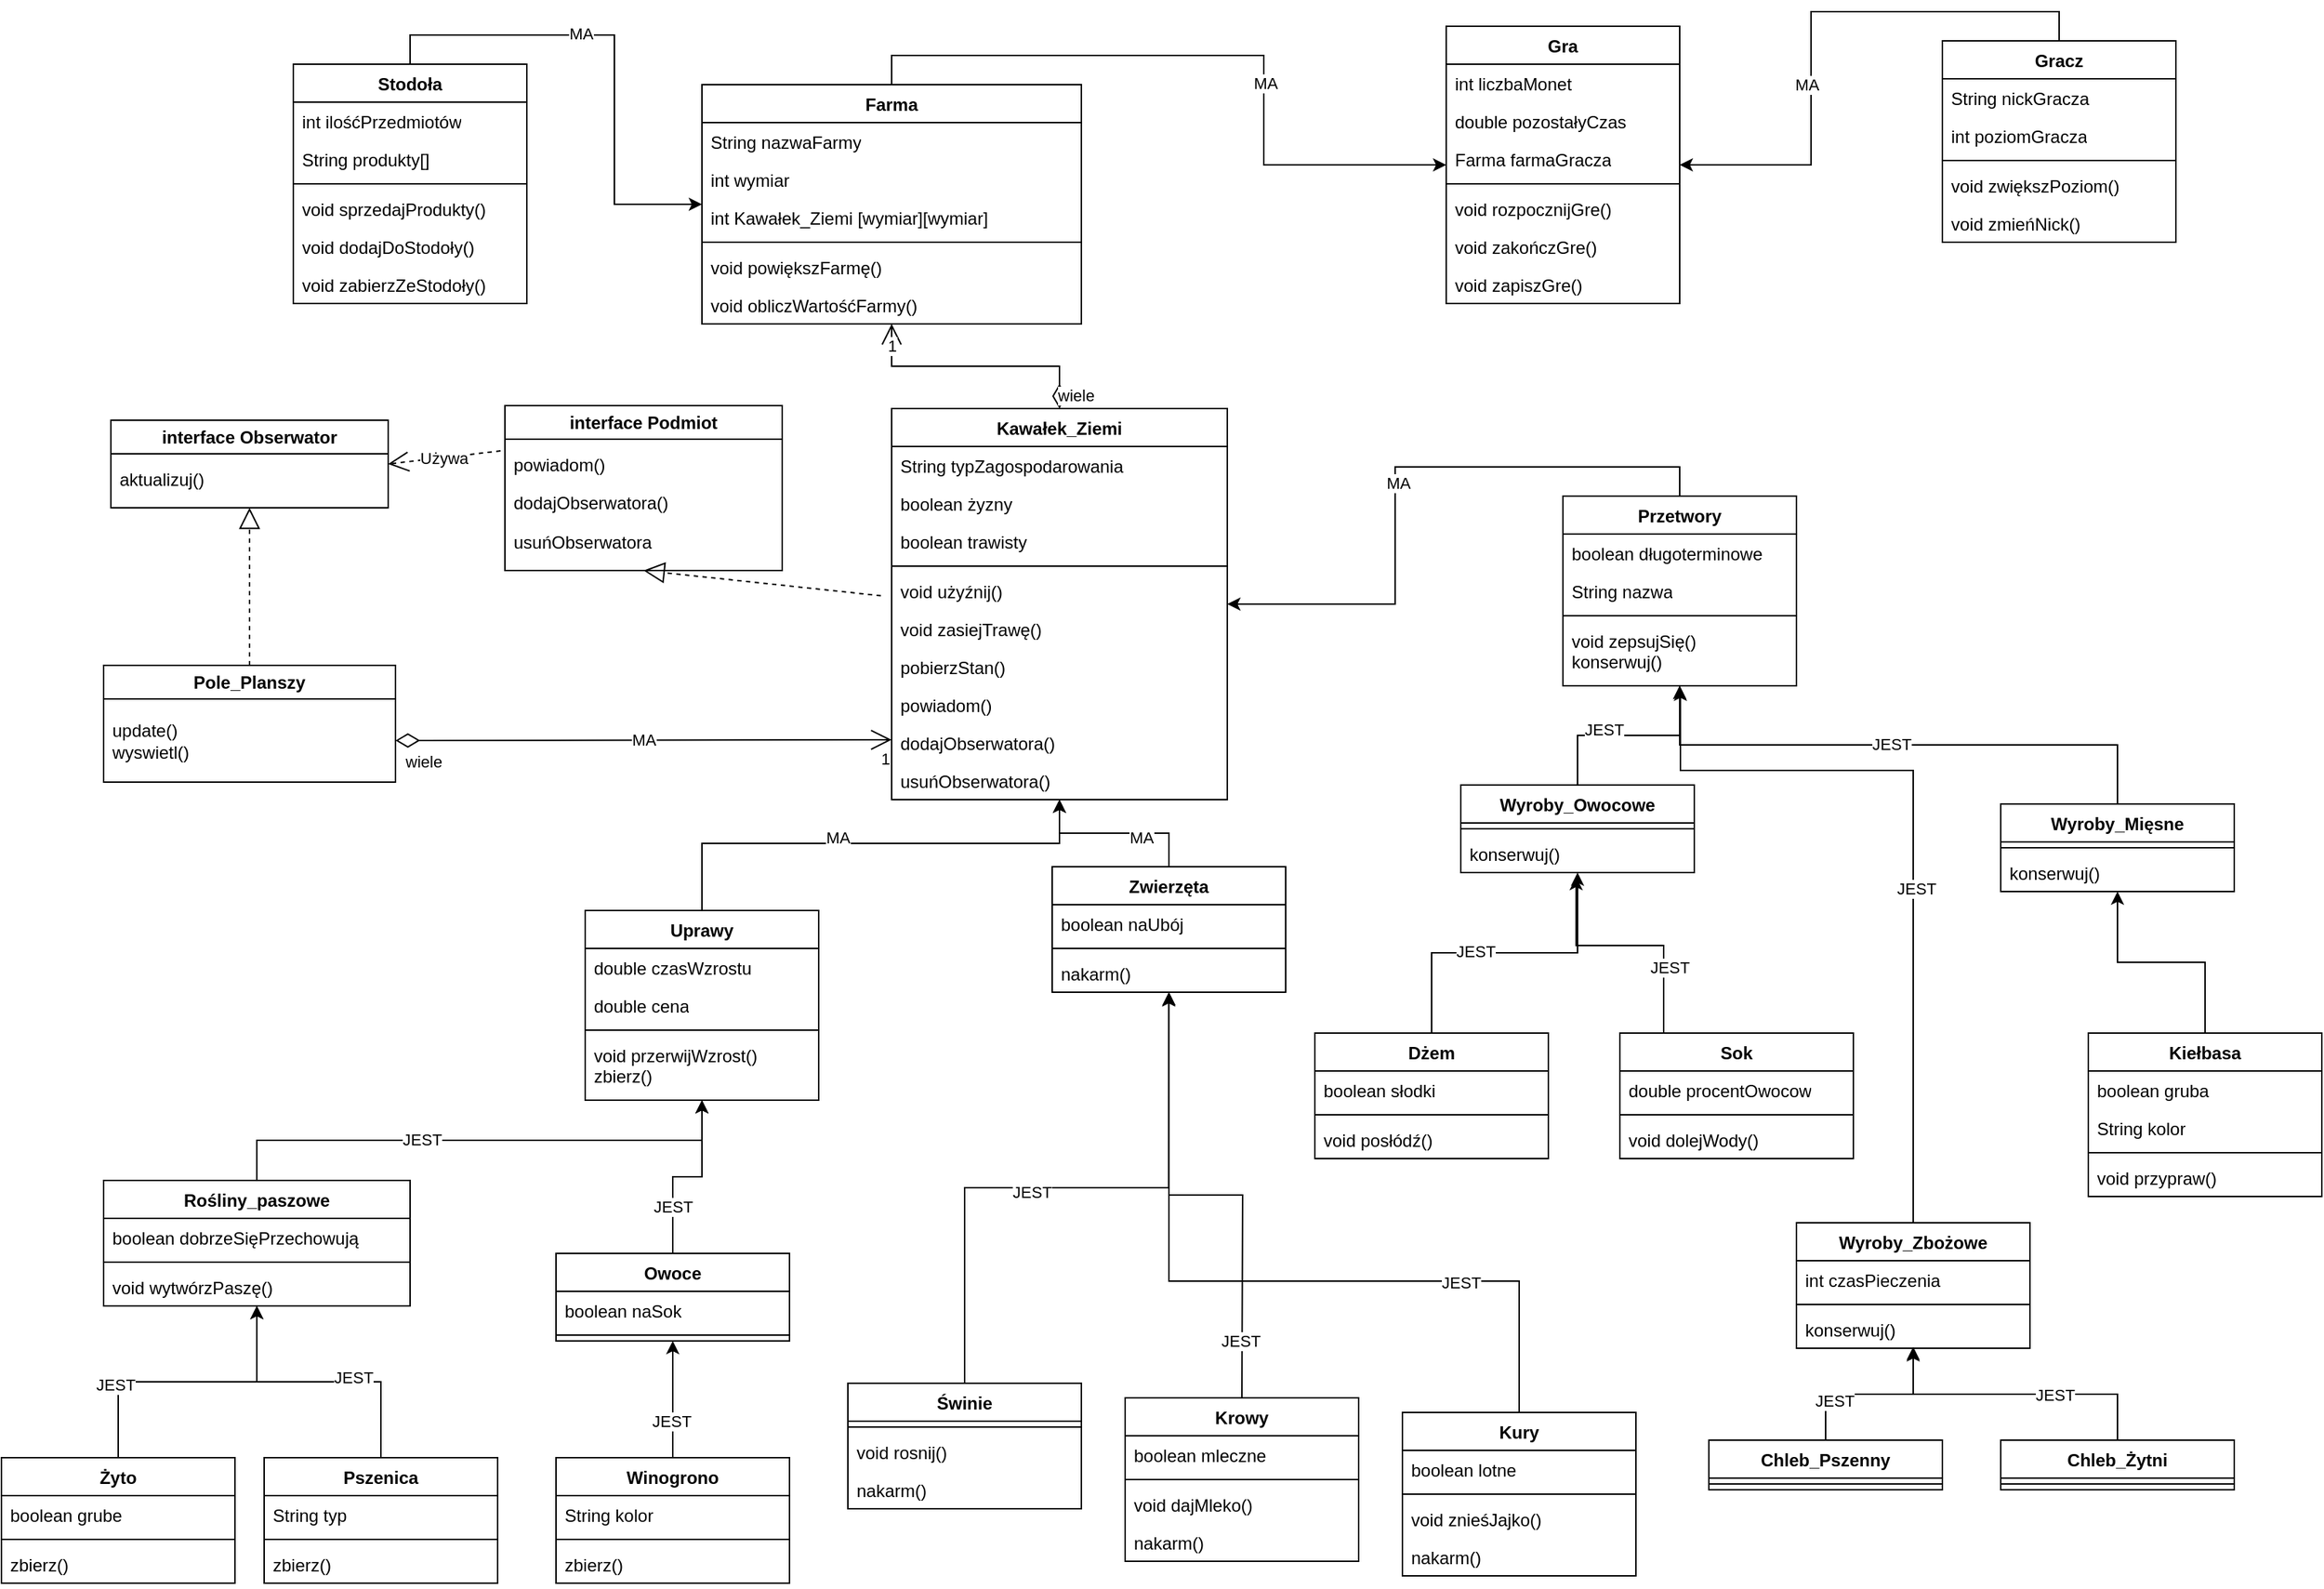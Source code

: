 <mxfile version="22.1.7" type="device">
  <diagram id="C5RBs43oDa-KdzZeNtuy" name="Page-1">
    <mxGraphModel dx="2911" dy="734" grid="1" gridSize="10" guides="1" tooltips="1" connect="1" arrows="1" fold="1" page="1" pageScale="1" pageWidth="827" pageHeight="1169" math="0" shadow="0">
      <root>
        <mxCell id="WIyWlLk6GJQsqaUBKTNV-0" />
        <mxCell id="WIyWlLk6GJQsqaUBKTNV-1" parent="WIyWlLk6GJQsqaUBKTNV-0" />
        <mxCell id="dOQW_SS5Ai5BMJESWrYq-0" value="Gra" style="swimlane;fontStyle=1;align=center;verticalAlign=top;childLayout=stackLayout;horizontal=1;startSize=26;horizontalStack=0;resizeParent=1;resizeParentMax=0;resizeLast=0;collapsible=1;marginBottom=0;whiteSpace=wrap;html=1;" parent="WIyWlLk6GJQsqaUBKTNV-1" vertex="1">
          <mxGeometry x="200" y="30" width="160" height="190" as="geometry" />
        </mxCell>
        <mxCell id="dOQW_SS5Ai5BMJESWrYq-1" value="int liczbaMonet&lt;br&gt;" style="text;strokeColor=none;fillColor=none;align=left;verticalAlign=top;spacingLeft=4;spacingRight=4;overflow=hidden;rotatable=0;points=[[0,0.5],[1,0.5]];portConstraint=eastwest;whiteSpace=wrap;html=1;" parent="dOQW_SS5Ai5BMJESWrYq-0" vertex="1">
          <mxGeometry y="26" width="160" height="26" as="geometry" />
        </mxCell>
        <mxCell id="dOQW_SS5Ai5BMJESWrYq-4" value="double pozostałyCzas" style="text;strokeColor=none;fillColor=none;align=left;verticalAlign=top;spacingLeft=4;spacingRight=4;overflow=hidden;rotatable=0;points=[[0,0.5],[1,0.5]];portConstraint=eastwest;whiteSpace=wrap;html=1;" parent="dOQW_SS5Ai5BMJESWrYq-0" vertex="1">
          <mxGeometry y="52" width="160" height="26" as="geometry" />
        </mxCell>
        <mxCell id="dOQW_SS5Ai5BMJESWrYq-5" value="Farma farmaGracza" style="text;strokeColor=none;fillColor=none;align=left;verticalAlign=top;spacingLeft=4;spacingRight=4;overflow=hidden;rotatable=0;points=[[0,0.5],[1,0.5]];portConstraint=eastwest;whiteSpace=wrap;html=1;" parent="dOQW_SS5Ai5BMJESWrYq-0" vertex="1">
          <mxGeometry y="78" width="160" height="26" as="geometry" />
        </mxCell>
        <mxCell id="dOQW_SS5Ai5BMJESWrYq-2" value="" style="line;strokeWidth=1;fillColor=none;align=left;verticalAlign=middle;spacingTop=-1;spacingLeft=3;spacingRight=3;rotatable=0;labelPosition=right;points=[];portConstraint=eastwest;strokeColor=inherit;" parent="dOQW_SS5Ai5BMJESWrYq-0" vertex="1">
          <mxGeometry y="104" width="160" height="8" as="geometry" />
        </mxCell>
        <mxCell id="dOQW_SS5Ai5BMJESWrYq-3" value="void rozpocznijGre()" style="text;strokeColor=none;fillColor=none;align=left;verticalAlign=top;spacingLeft=4;spacingRight=4;overflow=hidden;rotatable=0;points=[[0,0.5],[1,0.5]];portConstraint=eastwest;whiteSpace=wrap;html=1;" parent="dOQW_SS5Ai5BMJESWrYq-0" vertex="1">
          <mxGeometry y="112" width="160" height="26" as="geometry" />
        </mxCell>
        <mxCell id="dOQW_SS5Ai5BMJESWrYq-14" value="void zakończGre()" style="text;strokeColor=none;fillColor=none;align=left;verticalAlign=top;spacingLeft=4;spacingRight=4;overflow=hidden;rotatable=0;points=[[0,0.5],[1,0.5]];portConstraint=eastwest;whiteSpace=wrap;html=1;" parent="dOQW_SS5Ai5BMJESWrYq-0" vertex="1">
          <mxGeometry y="138" width="160" height="26" as="geometry" />
        </mxCell>
        <mxCell id="dOQW_SS5Ai5BMJESWrYq-15" value="void zapiszGre()" style="text;strokeColor=none;fillColor=none;align=left;verticalAlign=top;spacingLeft=4;spacingRight=4;overflow=hidden;rotatable=0;points=[[0,0.5],[1,0.5]];portConstraint=eastwest;whiteSpace=wrap;html=1;" parent="dOQW_SS5Ai5BMJESWrYq-0" vertex="1">
          <mxGeometry y="164" width="160" height="26" as="geometry" />
        </mxCell>
        <mxCell id="dOQW_SS5Ai5BMJESWrYq-10" style="edgeStyle=orthogonalEdgeStyle;rounded=0;orthogonalLoop=1;jettySize=auto;html=1;exitX=0.5;exitY=0;exitDx=0;exitDy=0;" parent="WIyWlLk6GJQsqaUBKTNV-1" source="dOQW_SS5Ai5BMJESWrYq-6" target="dOQW_SS5Ai5BMJESWrYq-0" edge="1">
          <mxGeometry relative="1" as="geometry" />
        </mxCell>
        <mxCell id="dOQW_SS5Ai5BMJESWrYq-61" value="MA" style="edgeLabel;html=1;align=center;verticalAlign=middle;resizable=0;points=[];" parent="dOQW_SS5Ai5BMJESWrYq-10" vertex="1" connectable="0">
          <mxGeometry x="0.243" y="-3" relative="1" as="geometry">
            <mxPoint as="offset" />
          </mxGeometry>
        </mxCell>
        <mxCell id="dOQW_SS5Ai5BMJESWrYq-6" value="Gracz" style="swimlane;fontStyle=1;align=center;verticalAlign=top;childLayout=stackLayout;horizontal=1;startSize=26;horizontalStack=0;resizeParent=1;resizeParentMax=0;resizeLast=0;collapsible=1;marginBottom=0;whiteSpace=wrap;html=1;" parent="WIyWlLk6GJQsqaUBKTNV-1" vertex="1">
          <mxGeometry x="540" y="40" width="160" height="138" as="geometry" />
        </mxCell>
        <mxCell id="dOQW_SS5Ai5BMJESWrYq-7" value="String nickGracza" style="text;strokeColor=none;fillColor=none;align=left;verticalAlign=top;spacingLeft=4;spacingRight=4;overflow=hidden;rotatable=0;points=[[0,0.5],[1,0.5]];portConstraint=eastwest;whiteSpace=wrap;html=1;" parent="dOQW_SS5Ai5BMJESWrYq-6" vertex="1">
          <mxGeometry y="26" width="160" height="26" as="geometry" />
        </mxCell>
        <mxCell id="dOQW_SS5Ai5BMJESWrYq-11" value="int poziomGracza" style="text;strokeColor=none;fillColor=none;align=left;verticalAlign=top;spacingLeft=4;spacingRight=4;overflow=hidden;rotatable=0;points=[[0,0.5],[1,0.5]];portConstraint=eastwest;whiteSpace=wrap;html=1;" parent="dOQW_SS5Ai5BMJESWrYq-6" vertex="1">
          <mxGeometry y="52" width="160" height="26" as="geometry" />
        </mxCell>
        <mxCell id="dOQW_SS5Ai5BMJESWrYq-8" value="" style="line;strokeWidth=1;fillColor=none;align=left;verticalAlign=middle;spacingTop=-1;spacingLeft=3;spacingRight=3;rotatable=0;labelPosition=right;points=[];portConstraint=eastwest;strokeColor=inherit;" parent="dOQW_SS5Ai5BMJESWrYq-6" vertex="1">
          <mxGeometry y="78" width="160" height="8" as="geometry" />
        </mxCell>
        <mxCell id="dOQW_SS5Ai5BMJESWrYq-9" value="void zwiększPoziom()" style="text;strokeColor=none;fillColor=none;align=left;verticalAlign=top;spacingLeft=4;spacingRight=4;overflow=hidden;rotatable=0;points=[[0,0.5],[1,0.5]];portConstraint=eastwest;whiteSpace=wrap;html=1;" parent="dOQW_SS5Ai5BMJESWrYq-6" vertex="1">
          <mxGeometry y="86" width="160" height="26" as="geometry" />
        </mxCell>
        <mxCell id="dOQW_SS5Ai5BMJESWrYq-29" value="void zmieńNick()" style="text;strokeColor=none;fillColor=none;align=left;verticalAlign=top;spacingLeft=4;spacingRight=4;overflow=hidden;rotatable=0;points=[[0,0.5],[1,0.5]];portConstraint=eastwest;whiteSpace=wrap;html=1;" parent="dOQW_SS5Ai5BMJESWrYq-6" vertex="1">
          <mxGeometry y="112" width="160" height="26" as="geometry" />
        </mxCell>
        <mxCell id="dOQW_SS5Ai5BMJESWrYq-20" style="edgeStyle=orthogonalEdgeStyle;rounded=0;orthogonalLoop=1;jettySize=auto;html=1;exitX=0.5;exitY=0;exitDx=0;exitDy=0;" parent="WIyWlLk6GJQsqaUBKTNV-1" source="dOQW_SS5Ai5BMJESWrYq-16" target="dOQW_SS5Ai5BMJESWrYq-0" edge="1">
          <mxGeometry relative="1" as="geometry" />
        </mxCell>
        <mxCell id="dOQW_SS5Ai5BMJESWrYq-60" value="MA" style="edgeLabel;html=1;align=center;verticalAlign=middle;resizable=0;points=[];" parent="dOQW_SS5Ai5BMJESWrYq-20" vertex="1" connectable="0">
          <mxGeometry x="0.238" y="1" relative="1" as="geometry">
            <mxPoint as="offset" />
          </mxGeometry>
        </mxCell>
        <mxCell id="dOQW_SS5Ai5BMJESWrYq-16" value="Farma" style="swimlane;fontStyle=1;align=center;verticalAlign=top;childLayout=stackLayout;horizontal=1;startSize=26;horizontalStack=0;resizeParent=1;resizeParentMax=0;resizeLast=0;collapsible=1;marginBottom=0;whiteSpace=wrap;html=1;" parent="WIyWlLk6GJQsqaUBKTNV-1" vertex="1">
          <mxGeometry x="-310" y="70" width="260" height="164" as="geometry" />
        </mxCell>
        <mxCell id="dOQW_SS5Ai5BMJESWrYq-17" value="String nazwaFarmy" style="text;strokeColor=none;fillColor=none;align=left;verticalAlign=top;spacingLeft=4;spacingRight=4;overflow=hidden;rotatable=0;points=[[0,0.5],[1,0.5]];portConstraint=eastwest;whiteSpace=wrap;html=1;" parent="dOQW_SS5Ai5BMJESWrYq-16" vertex="1">
          <mxGeometry y="26" width="260" height="26" as="geometry" />
        </mxCell>
        <mxCell id="dOQW_SS5Ai5BMJESWrYq-27" value="int wymiar" style="text;strokeColor=none;fillColor=none;align=left;verticalAlign=top;spacingLeft=4;spacingRight=4;overflow=hidden;rotatable=0;points=[[0,0.5],[1,0.5]];portConstraint=eastwest;whiteSpace=wrap;html=1;" parent="dOQW_SS5Ai5BMJESWrYq-16" vertex="1">
          <mxGeometry y="52" width="260" height="26" as="geometry" />
        </mxCell>
        <mxCell id="dOQW_SS5Ai5BMJESWrYq-28" value="int Kawałek_Ziemi [wymiar][wymiar]" style="text;strokeColor=none;fillColor=none;align=left;verticalAlign=top;spacingLeft=4;spacingRight=4;overflow=hidden;rotatable=0;points=[[0,0.5],[1,0.5]];portConstraint=eastwest;whiteSpace=wrap;html=1;" parent="dOQW_SS5Ai5BMJESWrYq-16" vertex="1">
          <mxGeometry y="78" width="260" height="26" as="geometry" />
        </mxCell>
        <mxCell id="dOQW_SS5Ai5BMJESWrYq-18" value="" style="line;strokeWidth=1;fillColor=none;align=left;verticalAlign=middle;spacingTop=-1;spacingLeft=3;spacingRight=3;rotatable=0;labelPosition=right;points=[];portConstraint=eastwest;strokeColor=inherit;" parent="dOQW_SS5Ai5BMJESWrYq-16" vertex="1">
          <mxGeometry y="104" width="260" height="8" as="geometry" />
        </mxCell>
        <mxCell id="dOQW_SS5Ai5BMJESWrYq-19" value="void powiększFarmę()" style="text;strokeColor=none;fillColor=none;align=left;verticalAlign=top;spacingLeft=4;spacingRight=4;overflow=hidden;rotatable=0;points=[[0,0.5],[1,0.5]];portConstraint=eastwest;whiteSpace=wrap;html=1;" parent="dOQW_SS5Ai5BMJESWrYq-16" vertex="1">
          <mxGeometry y="112" width="260" height="26" as="geometry" />
        </mxCell>
        <mxCell id="dOQW_SS5Ai5BMJESWrYq-43" value="void obliczWartośćFarmy()" style="text;strokeColor=none;fillColor=none;align=left;verticalAlign=top;spacingLeft=4;spacingRight=4;overflow=hidden;rotatable=0;points=[[0,0.5],[1,0.5]];portConstraint=eastwest;whiteSpace=wrap;html=1;" parent="dOQW_SS5Ai5BMJESWrYq-16" vertex="1">
          <mxGeometry y="138" width="260" height="26" as="geometry" />
        </mxCell>
        <mxCell id="dOQW_SS5Ai5BMJESWrYq-22" value="Kawałek_Ziemi" style="swimlane;fontStyle=1;align=center;verticalAlign=top;childLayout=stackLayout;horizontal=1;startSize=26;horizontalStack=0;resizeParent=1;resizeParentMax=0;resizeLast=0;collapsible=1;marginBottom=0;whiteSpace=wrap;html=1;" parent="WIyWlLk6GJQsqaUBKTNV-1" vertex="1">
          <mxGeometry x="-180" y="292" width="230" height="268" as="geometry" />
        </mxCell>
        <mxCell id="dOQW_SS5Ai5BMJESWrYq-23" value="String typZagospodarowania" style="text;strokeColor=none;fillColor=none;align=left;verticalAlign=top;spacingLeft=4;spacingRight=4;overflow=hidden;rotatable=0;points=[[0,0.5],[1,0.5]];portConstraint=eastwest;whiteSpace=wrap;html=1;" parent="dOQW_SS5Ai5BMJESWrYq-22" vertex="1">
          <mxGeometry y="26" width="230" height="26" as="geometry" />
        </mxCell>
        <mxCell id="dOQW_SS5Ai5BMJESWrYq-46" value="boolean żyzny" style="text;strokeColor=none;fillColor=none;align=left;verticalAlign=top;spacingLeft=4;spacingRight=4;overflow=hidden;rotatable=0;points=[[0,0.5],[1,0.5]];portConstraint=eastwest;whiteSpace=wrap;html=1;" parent="dOQW_SS5Ai5BMJESWrYq-22" vertex="1">
          <mxGeometry y="52" width="230" height="26" as="geometry" />
        </mxCell>
        <mxCell id="dOQW_SS5Ai5BMJESWrYq-47" value="boolean trawisty" style="text;strokeColor=none;fillColor=none;align=left;verticalAlign=top;spacingLeft=4;spacingRight=4;overflow=hidden;rotatable=0;points=[[0,0.5],[1,0.5]];portConstraint=eastwest;whiteSpace=wrap;html=1;" parent="dOQW_SS5Ai5BMJESWrYq-22" vertex="1">
          <mxGeometry y="78" width="230" height="26" as="geometry" />
        </mxCell>
        <mxCell id="dOQW_SS5Ai5BMJESWrYq-24" value="" style="line;strokeWidth=1;fillColor=none;align=left;verticalAlign=middle;spacingTop=-1;spacingLeft=3;spacingRight=3;rotatable=0;labelPosition=right;points=[];portConstraint=eastwest;strokeColor=inherit;" parent="dOQW_SS5Ai5BMJESWrYq-22" vertex="1">
          <mxGeometry y="104" width="230" height="8" as="geometry" />
        </mxCell>
        <mxCell id="dOQW_SS5Ai5BMJESWrYq-25" value="void użyźnij()" style="text;strokeColor=none;fillColor=none;align=left;verticalAlign=top;spacingLeft=4;spacingRight=4;overflow=hidden;rotatable=0;points=[[0,0.5],[1,0.5]];portConstraint=eastwest;whiteSpace=wrap;html=1;" parent="dOQW_SS5Ai5BMJESWrYq-22" vertex="1">
          <mxGeometry y="112" width="230" height="26" as="geometry" />
        </mxCell>
        <mxCell id="dOQW_SS5Ai5BMJESWrYq-48" value="void zasiejTrawę()" style="text;strokeColor=none;fillColor=none;align=left;verticalAlign=top;spacingLeft=4;spacingRight=4;overflow=hidden;rotatable=0;points=[[0,0.5],[1,0.5]];portConstraint=eastwest;whiteSpace=wrap;html=1;" parent="dOQW_SS5Ai5BMJESWrYq-22" vertex="1">
          <mxGeometry y="138" width="230" height="26" as="geometry" />
        </mxCell>
        <mxCell id="dkT1YYxv3PDVJMTVkHqG-64" value="pobierzStan()" style="text;strokeColor=none;fillColor=none;align=left;verticalAlign=top;spacingLeft=4;spacingRight=4;overflow=hidden;rotatable=0;points=[[0,0.5],[1,0.5]];portConstraint=eastwest;whiteSpace=wrap;html=1;" vertex="1" parent="dOQW_SS5Ai5BMJESWrYq-22">
          <mxGeometry y="164" width="230" height="26" as="geometry" />
        </mxCell>
        <mxCell id="dkT1YYxv3PDVJMTVkHqG-92" value="powiadom()" style="text;strokeColor=none;fillColor=none;align=left;verticalAlign=top;spacingLeft=4;spacingRight=4;overflow=hidden;rotatable=0;points=[[0,0.5],[1,0.5]];portConstraint=eastwest;whiteSpace=wrap;html=1;" vertex="1" parent="dOQW_SS5Ai5BMJESWrYq-22">
          <mxGeometry y="190" width="230" height="26" as="geometry" />
        </mxCell>
        <mxCell id="dkT1YYxv3PDVJMTVkHqG-93" value="dodajObserwatora()" style="text;strokeColor=none;fillColor=none;align=left;verticalAlign=top;spacingLeft=4;spacingRight=4;overflow=hidden;rotatable=0;points=[[0,0.5],[1,0.5]];portConstraint=eastwest;whiteSpace=wrap;html=1;" vertex="1" parent="dOQW_SS5Ai5BMJESWrYq-22">
          <mxGeometry y="216" width="230" height="26" as="geometry" />
        </mxCell>
        <mxCell id="dkT1YYxv3PDVJMTVkHqG-94" value="usuńObserwatora()" style="text;strokeColor=none;fillColor=none;align=left;verticalAlign=top;spacingLeft=4;spacingRight=4;overflow=hidden;rotatable=0;points=[[0,0.5],[1,0.5]];portConstraint=eastwest;whiteSpace=wrap;html=1;" vertex="1" parent="dOQW_SS5Ai5BMJESWrYq-22">
          <mxGeometry y="242" width="230" height="26" as="geometry" />
        </mxCell>
        <mxCell id="dOQW_SS5Ai5BMJESWrYq-49" style="edgeStyle=orthogonalEdgeStyle;rounded=0;orthogonalLoop=1;jettySize=auto;html=1;exitX=0.5;exitY=0;exitDx=0;exitDy=0;" parent="WIyWlLk6GJQsqaUBKTNV-1" source="dOQW_SS5Ai5BMJESWrYq-30" target="dOQW_SS5Ai5BMJESWrYq-22" edge="1">
          <mxGeometry relative="1" as="geometry">
            <Array as="points">
              <mxPoint x="-310" y="590" />
              <mxPoint x="-65" y="590" />
            </Array>
          </mxGeometry>
        </mxCell>
        <mxCell id="dOQW_SS5Ai5BMJESWrYq-62" value="MA" style="edgeLabel;html=1;align=center;verticalAlign=middle;resizable=0;points=[];" parent="dOQW_SS5Ai5BMJESWrYq-49" vertex="1" connectable="0">
          <mxGeometry x="-0.134" y="4" relative="1" as="geometry">
            <mxPoint as="offset" />
          </mxGeometry>
        </mxCell>
        <mxCell id="dOQW_SS5Ai5BMJESWrYq-30" value="Uprawy" style="swimlane;fontStyle=1;align=center;verticalAlign=top;childLayout=stackLayout;horizontal=1;startSize=26;horizontalStack=0;resizeParent=1;resizeParentMax=0;resizeLast=0;collapsible=1;marginBottom=0;whiteSpace=wrap;html=1;" parent="WIyWlLk6GJQsqaUBKTNV-1" vertex="1">
          <mxGeometry x="-390" y="636" width="160" height="130" as="geometry" />
        </mxCell>
        <mxCell id="dOQW_SS5Ai5BMJESWrYq-89" value="double czasWzrostu" style="text;strokeColor=none;fillColor=none;align=left;verticalAlign=top;spacingLeft=4;spacingRight=4;overflow=hidden;rotatable=0;points=[[0,0.5],[1,0.5]];portConstraint=eastwest;whiteSpace=wrap;html=1;" parent="dOQW_SS5Ai5BMJESWrYq-30" vertex="1">
          <mxGeometry y="26" width="160" height="26" as="geometry" />
        </mxCell>
        <mxCell id="dOQW_SS5Ai5BMJESWrYq-31" value="double cena" style="text;strokeColor=none;fillColor=none;align=left;verticalAlign=top;spacingLeft=4;spacingRight=4;overflow=hidden;rotatable=0;points=[[0,0.5],[1,0.5]];portConstraint=eastwest;whiteSpace=wrap;html=1;" parent="dOQW_SS5Ai5BMJESWrYq-30" vertex="1">
          <mxGeometry y="52" width="160" height="26" as="geometry" />
        </mxCell>
        <mxCell id="dOQW_SS5Ai5BMJESWrYq-32" value="" style="line;strokeWidth=1;fillColor=none;align=left;verticalAlign=middle;spacingTop=-1;spacingLeft=3;spacingRight=3;rotatable=0;labelPosition=right;points=[];portConstraint=eastwest;strokeColor=inherit;" parent="dOQW_SS5Ai5BMJESWrYq-30" vertex="1">
          <mxGeometry y="78" width="160" height="8" as="geometry" />
        </mxCell>
        <mxCell id="dOQW_SS5Ai5BMJESWrYq-33" value="&lt;div&gt;void przerwijWzrost()&lt;/div&gt;&lt;div&gt;zbierz()&lt;br&gt;&lt;/div&gt;" style="text;strokeColor=none;fillColor=none;align=left;verticalAlign=top;spacingLeft=4;spacingRight=4;overflow=hidden;rotatable=0;points=[[0,0.5],[1,0.5]];portConstraint=eastwest;whiteSpace=wrap;html=1;" parent="dOQW_SS5Ai5BMJESWrYq-30" vertex="1">
          <mxGeometry y="86" width="160" height="44" as="geometry" />
        </mxCell>
        <mxCell id="dOQW_SS5Ai5BMJESWrYq-50" style="edgeStyle=orthogonalEdgeStyle;rounded=0;orthogonalLoop=1;jettySize=auto;html=1;exitX=0.5;exitY=0;exitDx=0;exitDy=0;" parent="WIyWlLk6GJQsqaUBKTNV-1" source="dOQW_SS5Ai5BMJESWrYq-34" target="dOQW_SS5Ai5BMJESWrYq-22" edge="1">
          <mxGeometry relative="1" as="geometry" />
        </mxCell>
        <mxCell id="dOQW_SS5Ai5BMJESWrYq-64" value="MA" style="edgeLabel;html=1;align=center;verticalAlign=middle;resizable=0;points=[];" parent="dOQW_SS5Ai5BMJESWrYq-50" vertex="1" connectable="0">
          <mxGeometry x="-0.294" y="3" relative="1" as="geometry">
            <mxPoint as="offset" />
          </mxGeometry>
        </mxCell>
        <mxCell id="dOQW_SS5Ai5BMJESWrYq-34" value="Zwierzęta" style="swimlane;fontStyle=1;align=center;verticalAlign=top;childLayout=stackLayout;horizontal=1;startSize=26;horizontalStack=0;resizeParent=1;resizeParentMax=0;resizeLast=0;collapsible=1;marginBottom=0;whiteSpace=wrap;html=1;" parent="WIyWlLk6GJQsqaUBKTNV-1" vertex="1">
          <mxGeometry x="-70" y="606" width="160" height="86" as="geometry" />
        </mxCell>
        <mxCell id="dOQW_SS5Ai5BMJESWrYq-35" value="boolean naUbój" style="text;strokeColor=none;fillColor=none;align=left;verticalAlign=top;spacingLeft=4;spacingRight=4;overflow=hidden;rotatable=0;points=[[0,0.5],[1,0.5]];portConstraint=eastwest;whiteSpace=wrap;html=1;" parent="dOQW_SS5Ai5BMJESWrYq-34" vertex="1">
          <mxGeometry y="26" width="160" height="26" as="geometry" />
        </mxCell>
        <mxCell id="dOQW_SS5Ai5BMJESWrYq-36" value="" style="line;strokeWidth=1;fillColor=none;align=left;verticalAlign=middle;spacingTop=-1;spacingLeft=3;spacingRight=3;rotatable=0;labelPosition=right;points=[];portConstraint=eastwest;strokeColor=inherit;" parent="dOQW_SS5Ai5BMJESWrYq-34" vertex="1">
          <mxGeometry y="52" width="160" height="8" as="geometry" />
        </mxCell>
        <mxCell id="dOQW_SS5Ai5BMJESWrYq-37" value="nakarm()" style="text;strokeColor=none;fillColor=none;align=left;verticalAlign=top;spacingLeft=4;spacingRight=4;overflow=hidden;rotatable=0;points=[[0,0.5],[1,0.5]];portConstraint=eastwest;whiteSpace=wrap;html=1;" parent="dOQW_SS5Ai5BMJESWrYq-34" vertex="1">
          <mxGeometry y="60" width="160" height="26" as="geometry" />
        </mxCell>
        <mxCell id="dOQW_SS5Ai5BMJESWrYq-51" style="edgeStyle=orthogonalEdgeStyle;rounded=0;orthogonalLoop=1;jettySize=auto;html=1;exitX=0.5;exitY=0;exitDx=0;exitDy=0;" parent="WIyWlLk6GJQsqaUBKTNV-1" source="dOQW_SS5Ai5BMJESWrYq-38" target="dOQW_SS5Ai5BMJESWrYq-22" edge="1">
          <mxGeometry relative="1" as="geometry" />
        </mxCell>
        <mxCell id="dOQW_SS5Ai5BMJESWrYq-63" value="MA" style="edgeLabel;html=1;align=center;verticalAlign=middle;resizable=0;points=[];" parent="dOQW_SS5Ai5BMJESWrYq-51" vertex="1" connectable="0">
          <mxGeometry x="0.066" y="2" relative="1" as="geometry">
            <mxPoint as="offset" />
          </mxGeometry>
        </mxCell>
        <mxCell id="dOQW_SS5Ai5BMJESWrYq-38" value="Przetwory" style="swimlane;fontStyle=1;align=center;verticalAlign=top;childLayout=stackLayout;horizontal=1;startSize=26;horizontalStack=0;resizeParent=1;resizeParentMax=0;resizeLast=0;collapsible=1;marginBottom=0;whiteSpace=wrap;html=1;" parent="WIyWlLk6GJQsqaUBKTNV-1" vertex="1">
          <mxGeometry x="280" y="352" width="160" height="130" as="geometry" />
        </mxCell>
        <mxCell id="dOQW_SS5Ai5BMJESWrYq-39" value="boolean długoterminowe" style="text;strokeColor=none;fillColor=none;align=left;verticalAlign=top;spacingLeft=4;spacingRight=4;overflow=hidden;rotatable=0;points=[[0,0.5],[1,0.5]];portConstraint=eastwest;whiteSpace=wrap;html=1;" parent="dOQW_SS5Ai5BMJESWrYq-38" vertex="1">
          <mxGeometry y="26" width="160" height="26" as="geometry" />
        </mxCell>
        <mxCell id="dOQW_SS5Ai5BMJESWrYq-123" value="String nazwa" style="text;strokeColor=none;fillColor=none;align=left;verticalAlign=top;spacingLeft=4;spacingRight=4;overflow=hidden;rotatable=0;points=[[0,0.5],[1,0.5]];portConstraint=eastwest;whiteSpace=wrap;html=1;" parent="dOQW_SS5Ai5BMJESWrYq-38" vertex="1">
          <mxGeometry y="52" width="160" height="26" as="geometry" />
        </mxCell>
        <mxCell id="dOQW_SS5Ai5BMJESWrYq-40" value="" style="line;strokeWidth=1;fillColor=none;align=left;verticalAlign=middle;spacingTop=-1;spacingLeft=3;spacingRight=3;rotatable=0;labelPosition=right;points=[];portConstraint=eastwest;strokeColor=inherit;" parent="dOQW_SS5Ai5BMJESWrYq-38" vertex="1">
          <mxGeometry y="78" width="160" height="8" as="geometry" />
        </mxCell>
        <mxCell id="dOQW_SS5Ai5BMJESWrYq-41" value="&lt;div&gt;void zepsujSię()&lt;/div&gt;&lt;div&gt;konserwuj()&lt;br&gt;&lt;/div&gt;" style="text;strokeColor=none;fillColor=none;align=left;verticalAlign=top;spacingLeft=4;spacingRight=4;overflow=hidden;rotatable=0;points=[[0,0.5],[1,0.5]];portConstraint=eastwest;whiteSpace=wrap;html=1;" parent="dOQW_SS5Ai5BMJESWrYq-38" vertex="1">
          <mxGeometry y="86" width="160" height="44" as="geometry" />
        </mxCell>
        <mxCell id="dOQW_SS5Ai5BMJESWrYq-57" value="wiele" style="endArrow=open;html=1;endSize=12;startArrow=diamondThin;startSize=14;startFill=0;edgeStyle=orthogonalEdgeStyle;align=left;verticalAlign=bottom;rounded=0;" parent="WIyWlLk6GJQsqaUBKTNV-1" source="dOQW_SS5Ai5BMJESWrYq-22" target="dOQW_SS5Ai5BMJESWrYq-16" edge="1">
          <mxGeometry x="-1" y="3" relative="1" as="geometry">
            <mxPoint x="70" y="310" as="sourcePoint" />
            <mxPoint x="230" y="310" as="targetPoint" />
          </mxGeometry>
        </mxCell>
        <mxCell id="dOQW_SS5Ai5BMJESWrYq-59" value="1" style="edgeLabel;html=1;align=center;verticalAlign=middle;resizable=0;points=[];" parent="dOQW_SS5Ai5BMJESWrYq-57" vertex="1" connectable="0">
          <mxGeometry x="0.833" relative="1" as="geometry">
            <mxPoint as="offset" />
          </mxGeometry>
        </mxCell>
        <mxCell id="dOQW_SS5Ai5BMJESWrYq-71" style="edgeStyle=orthogonalEdgeStyle;rounded=0;orthogonalLoop=1;jettySize=auto;html=1;exitX=0.5;exitY=0;exitDx=0;exitDy=0;" parent="WIyWlLk6GJQsqaUBKTNV-1" source="dOQW_SS5Ai5BMJESWrYq-65" target="dOQW_SS5Ai5BMJESWrYq-16" edge="1">
          <mxGeometry relative="1" as="geometry" />
        </mxCell>
        <mxCell id="dOQW_SS5Ai5BMJESWrYq-72" value="MA" style="edgeLabel;html=1;align=center;verticalAlign=middle;resizable=0;points=[];" parent="dOQW_SS5Ai5BMJESWrYq-71" vertex="1" connectable="0">
          <mxGeometry x="-0.186" y="1" relative="1" as="geometry">
            <mxPoint as="offset" />
          </mxGeometry>
        </mxCell>
        <mxCell id="dOQW_SS5Ai5BMJESWrYq-65" value="Stodoła" style="swimlane;fontStyle=1;align=center;verticalAlign=top;childLayout=stackLayout;horizontal=1;startSize=26;horizontalStack=0;resizeParent=1;resizeParentMax=0;resizeLast=0;collapsible=1;marginBottom=0;whiteSpace=wrap;html=1;" parent="WIyWlLk6GJQsqaUBKTNV-1" vertex="1">
          <mxGeometry x="-590" y="56" width="160" height="164" as="geometry" />
        </mxCell>
        <mxCell id="dOQW_SS5Ai5BMJESWrYq-66" value="int ilośćPrzedmiotów&lt;br&gt;" style="text;strokeColor=none;fillColor=none;align=left;verticalAlign=top;spacingLeft=4;spacingRight=4;overflow=hidden;rotatable=0;points=[[0,0.5],[1,0.5]];portConstraint=eastwest;whiteSpace=wrap;html=1;" parent="dOQW_SS5Ai5BMJESWrYq-65" vertex="1">
          <mxGeometry y="26" width="160" height="26" as="geometry" />
        </mxCell>
        <mxCell id="dOQW_SS5Ai5BMJESWrYq-73" value="String produkty[]" style="text;strokeColor=none;fillColor=none;align=left;verticalAlign=top;spacingLeft=4;spacingRight=4;overflow=hidden;rotatable=0;points=[[0,0.5],[1,0.5]];portConstraint=eastwest;whiteSpace=wrap;html=1;" parent="dOQW_SS5Ai5BMJESWrYq-65" vertex="1">
          <mxGeometry y="52" width="160" height="26" as="geometry" />
        </mxCell>
        <mxCell id="dOQW_SS5Ai5BMJESWrYq-67" value="" style="line;strokeWidth=1;fillColor=none;align=left;verticalAlign=middle;spacingTop=-1;spacingLeft=3;spacingRight=3;rotatable=0;labelPosition=right;points=[];portConstraint=eastwest;strokeColor=inherit;" parent="dOQW_SS5Ai5BMJESWrYq-65" vertex="1">
          <mxGeometry y="78" width="160" height="8" as="geometry" />
        </mxCell>
        <mxCell id="dOQW_SS5Ai5BMJESWrYq-68" value="void sprzedajProdukty()" style="text;strokeColor=none;fillColor=none;align=left;verticalAlign=top;spacingLeft=4;spacingRight=4;overflow=hidden;rotatable=0;points=[[0,0.5],[1,0.5]];portConstraint=eastwest;whiteSpace=wrap;html=1;" parent="dOQW_SS5Ai5BMJESWrYq-65" vertex="1">
          <mxGeometry y="86" width="160" height="26" as="geometry" />
        </mxCell>
        <mxCell id="dOQW_SS5Ai5BMJESWrYq-69" value="void dodajDoStodoły()" style="text;strokeColor=none;fillColor=none;align=left;verticalAlign=top;spacingLeft=4;spacingRight=4;overflow=hidden;rotatable=0;points=[[0,0.5],[1,0.5]];portConstraint=eastwest;whiteSpace=wrap;html=1;" parent="dOQW_SS5Ai5BMJESWrYq-65" vertex="1">
          <mxGeometry y="112" width="160" height="26" as="geometry" />
        </mxCell>
        <mxCell id="dOQW_SS5Ai5BMJESWrYq-70" value="void zabierzZeStodoły()" style="text;strokeColor=none;fillColor=none;align=left;verticalAlign=top;spacingLeft=4;spacingRight=4;overflow=hidden;rotatable=0;points=[[0,0.5],[1,0.5]];portConstraint=eastwest;whiteSpace=wrap;html=1;" parent="dOQW_SS5Ai5BMJESWrYq-65" vertex="1">
          <mxGeometry y="138" width="160" height="26" as="geometry" />
        </mxCell>
        <mxCell id="dOQW_SS5Ai5BMJESWrYq-86" style="edgeStyle=orthogonalEdgeStyle;rounded=0;orthogonalLoop=1;jettySize=auto;html=1;exitX=0.5;exitY=0;exitDx=0;exitDy=0;" parent="WIyWlLk6GJQsqaUBKTNV-1" source="dOQW_SS5Ai5BMJESWrYq-74" target="dOQW_SS5Ai5BMJESWrYq-30" edge="1">
          <mxGeometry relative="1" as="geometry" />
        </mxCell>
        <mxCell id="dOQW_SS5Ai5BMJESWrYq-105" value="JEST" style="edgeLabel;html=1;align=center;verticalAlign=middle;resizable=0;points=[];" parent="dOQW_SS5Ai5BMJESWrYq-86" vertex="1" connectable="0">
          <mxGeometry x="-0.223" y="1" relative="1" as="geometry">
            <mxPoint as="offset" />
          </mxGeometry>
        </mxCell>
        <mxCell id="dOQW_SS5Ai5BMJESWrYq-74" value="Rośliny_paszowe" style="swimlane;fontStyle=1;align=center;verticalAlign=top;childLayout=stackLayout;horizontal=1;startSize=26;horizontalStack=0;resizeParent=1;resizeParentMax=0;resizeLast=0;collapsible=1;marginBottom=0;whiteSpace=wrap;html=1;" parent="WIyWlLk6GJQsqaUBKTNV-1" vertex="1">
          <mxGeometry x="-720" y="821" width="210" height="86" as="geometry" />
        </mxCell>
        <mxCell id="dOQW_SS5Ai5BMJESWrYq-75" value="boolean dobrzeSięPrzechowują" style="text;strokeColor=none;fillColor=none;align=left;verticalAlign=top;spacingLeft=4;spacingRight=4;overflow=hidden;rotatable=0;points=[[0,0.5],[1,0.5]];portConstraint=eastwest;whiteSpace=wrap;html=1;" parent="dOQW_SS5Ai5BMJESWrYq-74" vertex="1">
          <mxGeometry y="26" width="210" height="26" as="geometry" />
        </mxCell>
        <mxCell id="dOQW_SS5Ai5BMJESWrYq-76" value="" style="line;strokeWidth=1;fillColor=none;align=left;verticalAlign=middle;spacingTop=-1;spacingLeft=3;spacingRight=3;rotatable=0;labelPosition=right;points=[];portConstraint=eastwest;strokeColor=inherit;" parent="dOQW_SS5Ai5BMJESWrYq-74" vertex="1">
          <mxGeometry y="52" width="210" height="8" as="geometry" />
        </mxCell>
        <mxCell id="dOQW_SS5Ai5BMJESWrYq-143" value="void wytwórzPaszę()" style="text;strokeColor=none;fillColor=none;align=left;verticalAlign=top;spacingLeft=4;spacingRight=4;overflow=hidden;rotatable=0;points=[[0,0.5],[1,0.5]];portConstraint=eastwest;whiteSpace=wrap;html=1;" parent="dOQW_SS5Ai5BMJESWrYq-74" vertex="1">
          <mxGeometry y="60" width="210" height="26" as="geometry" />
        </mxCell>
        <mxCell id="dOQW_SS5Ai5BMJESWrYq-87" style="edgeStyle=orthogonalEdgeStyle;rounded=0;orthogonalLoop=1;jettySize=auto;html=1;exitX=0.5;exitY=0;exitDx=0;exitDy=0;" parent="WIyWlLk6GJQsqaUBKTNV-1" source="dOQW_SS5Ai5BMJESWrYq-82" target="dOQW_SS5Ai5BMJESWrYq-30" edge="1">
          <mxGeometry relative="1" as="geometry" />
        </mxCell>
        <mxCell id="dOQW_SS5Ai5BMJESWrYq-106" value="JEST" style="edgeLabel;html=1;align=center;verticalAlign=middle;resizable=0;points=[];" parent="dOQW_SS5Ai5BMJESWrYq-87" vertex="1" connectable="0">
          <mxGeometry x="-0.491" relative="1" as="geometry">
            <mxPoint as="offset" />
          </mxGeometry>
        </mxCell>
        <mxCell id="dOQW_SS5Ai5BMJESWrYq-82" value="Owoce" style="swimlane;fontStyle=1;align=center;verticalAlign=top;childLayout=stackLayout;horizontal=1;startSize=26;horizontalStack=0;resizeParent=1;resizeParentMax=0;resizeLast=0;collapsible=1;marginBottom=0;whiteSpace=wrap;html=1;" parent="WIyWlLk6GJQsqaUBKTNV-1" vertex="1">
          <mxGeometry x="-410" y="871" width="160" height="60" as="geometry" />
        </mxCell>
        <mxCell id="dOQW_SS5Ai5BMJESWrYq-83" value="boolean naSok" style="text;strokeColor=none;fillColor=none;align=left;verticalAlign=top;spacingLeft=4;spacingRight=4;overflow=hidden;rotatable=0;points=[[0,0.5],[1,0.5]];portConstraint=eastwest;whiteSpace=wrap;html=1;" parent="dOQW_SS5Ai5BMJESWrYq-82" vertex="1">
          <mxGeometry y="26" width="160" height="26" as="geometry" />
        </mxCell>
        <mxCell id="dOQW_SS5Ai5BMJESWrYq-84" value="" style="line;strokeWidth=1;fillColor=none;align=left;verticalAlign=middle;spacingTop=-1;spacingLeft=3;spacingRight=3;rotatable=0;labelPosition=right;points=[];portConstraint=eastwest;strokeColor=inherit;" parent="dOQW_SS5Ai5BMJESWrYq-82" vertex="1">
          <mxGeometry y="52" width="160" height="8" as="geometry" />
        </mxCell>
        <mxCell id="dOQW_SS5Ai5BMJESWrYq-103" style="edgeStyle=orthogonalEdgeStyle;rounded=0;orthogonalLoop=1;jettySize=auto;html=1;exitX=0.5;exitY=0;exitDx=0;exitDy=0;" parent="WIyWlLk6GJQsqaUBKTNV-1" target="dOQW_SS5Ai5BMJESWrYq-34" edge="1">
          <mxGeometry relative="1" as="geometry">
            <mxPoint x="60" y="970" as="sourcePoint" />
          </mxGeometry>
        </mxCell>
        <mxCell id="dOQW_SS5Ai5BMJESWrYq-108" value="JEST" style="edgeLabel;html=1;align=center;verticalAlign=middle;resizable=0;points=[];" parent="dOQW_SS5Ai5BMJESWrYq-103" vertex="1" connectable="0">
          <mxGeometry x="-0.763" y="1" relative="1" as="geometry">
            <mxPoint as="offset" />
          </mxGeometry>
        </mxCell>
        <mxCell id="dOQW_SS5Ai5BMJESWrYq-104" style="edgeStyle=orthogonalEdgeStyle;rounded=0;orthogonalLoop=1;jettySize=auto;html=1;exitX=0.5;exitY=0;exitDx=0;exitDy=0;" parent="WIyWlLk6GJQsqaUBKTNV-1" source="dOQW_SS5Ai5BMJESWrYq-98" target="dOQW_SS5Ai5BMJESWrYq-34" edge="1">
          <mxGeometry relative="1" as="geometry">
            <Array as="points">
              <mxPoint x="250" y="890" />
              <mxPoint x="10" y="890" />
            </Array>
          </mxGeometry>
        </mxCell>
        <mxCell id="dOQW_SS5Ai5BMJESWrYq-109" value="JEST" style="edgeLabel;html=1;align=center;verticalAlign=middle;resizable=0;points=[];" parent="dOQW_SS5Ai5BMJESWrYq-104" vertex="1" connectable="0">
          <mxGeometry x="-0.508" y="1" relative="1" as="geometry">
            <mxPoint as="offset" />
          </mxGeometry>
        </mxCell>
        <mxCell id="dOQW_SS5Ai5BMJESWrYq-98" value="Kury" style="swimlane;fontStyle=1;align=center;verticalAlign=top;childLayout=stackLayout;horizontal=1;startSize=26;horizontalStack=0;resizeParent=1;resizeParentMax=0;resizeLast=0;collapsible=1;marginBottom=0;whiteSpace=wrap;html=1;" parent="WIyWlLk6GJQsqaUBKTNV-1" vertex="1">
          <mxGeometry x="170" y="980" width="160" height="112" as="geometry" />
        </mxCell>
        <mxCell id="dOQW_SS5Ai5BMJESWrYq-99" value="boolean lotne" style="text;strokeColor=none;fillColor=none;align=left;verticalAlign=top;spacingLeft=4;spacingRight=4;overflow=hidden;rotatable=0;points=[[0,0.5],[1,0.5]];portConstraint=eastwest;whiteSpace=wrap;html=1;" parent="dOQW_SS5Ai5BMJESWrYq-98" vertex="1">
          <mxGeometry y="26" width="160" height="26" as="geometry" />
        </mxCell>
        <mxCell id="dOQW_SS5Ai5BMJESWrYq-100" value="" style="line;strokeWidth=1;fillColor=none;align=left;verticalAlign=middle;spacingTop=-1;spacingLeft=3;spacingRight=3;rotatable=0;labelPosition=right;points=[];portConstraint=eastwest;strokeColor=inherit;" parent="dOQW_SS5Ai5BMJESWrYq-98" vertex="1">
          <mxGeometry y="52" width="160" height="8" as="geometry" />
        </mxCell>
        <mxCell id="dOQW_SS5Ai5BMJESWrYq-101" value="void znieśJajko()" style="text;strokeColor=none;fillColor=none;align=left;verticalAlign=top;spacingLeft=4;spacingRight=4;overflow=hidden;rotatable=0;points=[[0,0.5],[1,0.5]];portConstraint=eastwest;whiteSpace=wrap;html=1;" parent="dOQW_SS5Ai5BMJESWrYq-98" vertex="1">
          <mxGeometry y="60" width="160" height="26" as="geometry" />
        </mxCell>
        <mxCell id="dOQW_SS5Ai5BMJESWrYq-134" value="nakarm()" style="text;strokeColor=none;fillColor=none;align=left;verticalAlign=top;spacingLeft=4;spacingRight=4;overflow=hidden;rotatable=0;points=[[0,0.5],[1,0.5]];portConstraint=eastwest;whiteSpace=wrap;html=1;" parent="dOQW_SS5Ai5BMJESWrYq-98" vertex="1">
          <mxGeometry y="86" width="160" height="26" as="geometry" />
        </mxCell>
        <mxCell id="dOQW_SS5Ai5BMJESWrYq-119" style="edgeStyle=orthogonalEdgeStyle;rounded=0;orthogonalLoop=1;jettySize=auto;html=1;exitX=0.5;exitY=0;exitDx=0;exitDy=0;" parent="WIyWlLk6GJQsqaUBKTNV-1" source="dOQW_SS5Ai5BMJESWrYq-111" target="dOQW_SS5Ai5BMJESWrYq-38" edge="1">
          <mxGeometry relative="1" as="geometry" />
        </mxCell>
        <mxCell id="dOQW_SS5Ai5BMJESWrYq-121" value="JEST" style="edgeLabel;html=1;align=center;verticalAlign=middle;resizable=0;points=[];" parent="dOQW_SS5Ai5BMJESWrYq-119" vertex="1" connectable="0">
          <mxGeometry x="-0.25" y="4" relative="1" as="geometry">
            <mxPoint as="offset" />
          </mxGeometry>
        </mxCell>
        <mxCell id="dOQW_SS5Ai5BMJESWrYq-111" value="Wyroby_Owocowe" style="swimlane;fontStyle=1;align=center;verticalAlign=top;childLayout=stackLayout;horizontal=1;startSize=26;horizontalStack=0;resizeParent=1;resizeParentMax=0;resizeLast=0;collapsible=1;marginBottom=0;whiteSpace=wrap;html=1;" parent="WIyWlLk6GJQsqaUBKTNV-1" vertex="1">
          <mxGeometry x="210" y="550" width="160" height="60" as="geometry" />
        </mxCell>
        <mxCell id="dOQW_SS5Ai5BMJESWrYq-113" value="" style="line;strokeWidth=1;fillColor=none;align=left;verticalAlign=middle;spacingTop=-1;spacingLeft=3;spacingRight=3;rotatable=0;labelPosition=right;points=[];portConstraint=eastwest;strokeColor=inherit;" parent="dOQW_SS5Ai5BMJESWrYq-111" vertex="1">
          <mxGeometry y="26" width="160" height="8" as="geometry" />
        </mxCell>
        <mxCell id="dOQW_SS5Ai5BMJESWrYq-114" value="konserwuj()" style="text;strokeColor=none;fillColor=none;align=left;verticalAlign=top;spacingLeft=4;spacingRight=4;overflow=hidden;rotatable=0;points=[[0,0.5],[1,0.5]];portConstraint=eastwest;whiteSpace=wrap;html=1;" parent="dOQW_SS5Ai5BMJESWrYq-111" vertex="1">
          <mxGeometry y="34" width="160" height="26" as="geometry" />
        </mxCell>
        <mxCell id="dOQW_SS5Ai5BMJESWrYq-120" style="edgeStyle=orthogonalEdgeStyle;rounded=0;orthogonalLoop=1;jettySize=auto;html=1;exitX=0.5;exitY=0;exitDx=0;exitDy=0;" parent="WIyWlLk6GJQsqaUBKTNV-1" source="dOQW_SS5Ai5BMJESWrYq-115" target="dOQW_SS5Ai5BMJESWrYq-38" edge="1">
          <mxGeometry relative="1" as="geometry" />
        </mxCell>
        <mxCell id="dOQW_SS5Ai5BMJESWrYq-122" value="JEST" style="edgeLabel;html=1;align=center;verticalAlign=middle;resizable=0;points=[];" parent="dOQW_SS5Ai5BMJESWrYq-120" vertex="1" connectable="0">
          <mxGeometry x="0.029" y="-1" relative="1" as="geometry">
            <mxPoint as="offset" />
          </mxGeometry>
        </mxCell>
        <mxCell id="dOQW_SS5Ai5BMJESWrYq-115" value="Wyroby_Mięsne" style="swimlane;fontStyle=1;align=center;verticalAlign=top;childLayout=stackLayout;horizontal=1;startSize=26;horizontalStack=0;resizeParent=1;resizeParentMax=0;resizeLast=0;collapsible=1;marginBottom=0;whiteSpace=wrap;html=1;" parent="WIyWlLk6GJQsqaUBKTNV-1" vertex="1">
          <mxGeometry x="580" y="563" width="160" height="60" as="geometry" />
        </mxCell>
        <mxCell id="dOQW_SS5Ai5BMJESWrYq-117" value="" style="line;strokeWidth=1;fillColor=none;align=left;verticalAlign=middle;spacingTop=-1;spacingLeft=3;spacingRight=3;rotatable=0;labelPosition=right;points=[];portConstraint=eastwest;strokeColor=inherit;" parent="dOQW_SS5Ai5BMJESWrYq-115" vertex="1">
          <mxGeometry y="26" width="160" height="8" as="geometry" />
        </mxCell>
        <mxCell id="dOQW_SS5Ai5BMJESWrYq-118" value="konserwuj()" style="text;strokeColor=none;fillColor=none;align=left;verticalAlign=top;spacingLeft=4;spacingRight=4;overflow=hidden;rotatable=0;points=[[0,0.5],[1,0.5]];portConstraint=eastwest;whiteSpace=wrap;html=1;" parent="dOQW_SS5Ai5BMJESWrYq-115" vertex="1">
          <mxGeometry y="34" width="160" height="26" as="geometry" />
        </mxCell>
        <mxCell id="dOQW_SS5Ai5BMJESWrYq-166" style="edgeStyle=orthogonalEdgeStyle;rounded=0;orthogonalLoop=1;jettySize=auto;html=1;exitX=0.5;exitY=0;exitDx=0;exitDy=0;" parent="WIyWlLk6GJQsqaUBKTNV-1" source="dOQW_SS5Ai5BMJESWrYq-146" target="dOQW_SS5Ai5BMJESWrYq-82" edge="1">
          <mxGeometry relative="1" as="geometry" />
        </mxCell>
        <mxCell id="dOQW_SS5Ai5BMJESWrYq-167" value="JEST" style="edgeLabel;html=1;align=center;verticalAlign=middle;resizable=0;points=[];" parent="dOQW_SS5Ai5BMJESWrYq-166" vertex="1" connectable="0">
          <mxGeometry x="-0.365" y="1" relative="1" as="geometry">
            <mxPoint as="offset" />
          </mxGeometry>
        </mxCell>
        <mxCell id="dOQW_SS5Ai5BMJESWrYq-146" value="Winogrono" style="swimlane;fontStyle=1;align=center;verticalAlign=top;childLayout=stackLayout;horizontal=1;startSize=26;horizontalStack=0;resizeParent=1;resizeParentMax=0;resizeLast=0;collapsible=1;marginBottom=0;whiteSpace=wrap;html=1;" parent="WIyWlLk6GJQsqaUBKTNV-1" vertex="1">
          <mxGeometry x="-410" y="1011" width="160" height="86" as="geometry" />
        </mxCell>
        <mxCell id="dOQW_SS5Ai5BMJESWrYq-147" value="String kolor" style="text;strokeColor=none;fillColor=none;align=left;verticalAlign=top;spacingLeft=4;spacingRight=4;overflow=hidden;rotatable=0;points=[[0,0.5],[1,0.5]];portConstraint=eastwest;whiteSpace=wrap;html=1;" parent="dOQW_SS5Ai5BMJESWrYq-146" vertex="1">
          <mxGeometry y="26" width="160" height="26" as="geometry" />
        </mxCell>
        <mxCell id="dOQW_SS5Ai5BMJESWrYq-148" value="" style="line;strokeWidth=1;fillColor=none;align=left;verticalAlign=middle;spacingTop=-1;spacingLeft=3;spacingRight=3;rotatable=0;labelPosition=right;points=[];portConstraint=eastwest;strokeColor=inherit;" parent="dOQW_SS5Ai5BMJESWrYq-146" vertex="1">
          <mxGeometry y="52" width="160" height="8" as="geometry" />
        </mxCell>
        <mxCell id="dOQW_SS5Ai5BMJESWrYq-149" value="zbierz()" style="text;strokeColor=none;fillColor=none;align=left;verticalAlign=top;spacingLeft=4;spacingRight=4;overflow=hidden;rotatable=0;points=[[0,0.5],[1,0.5]];portConstraint=eastwest;whiteSpace=wrap;html=1;" parent="dOQW_SS5Ai5BMJESWrYq-146" vertex="1">
          <mxGeometry y="60" width="160" height="26" as="geometry" />
        </mxCell>
        <mxCell id="dOQW_SS5Ai5BMJESWrYq-158" style="edgeStyle=orthogonalEdgeStyle;rounded=0;orthogonalLoop=1;jettySize=auto;html=1;exitX=0.5;exitY=0;exitDx=0;exitDy=0;" parent="WIyWlLk6GJQsqaUBKTNV-1" source="dOQW_SS5Ai5BMJESWrYq-154" target="dOQW_SS5Ai5BMJESWrYq-74" edge="1">
          <mxGeometry relative="1" as="geometry" />
        </mxCell>
        <mxCell id="dOQW_SS5Ai5BMJESWrYq-164" value="JEST" style="edgeLabel;html=1;align=center;verticalAlign=middle;resizable=0;points=[];" parent="dOQW_SS5Ai5BMJESWrYq-158" vertex="1" connectable="0">
          <mxGeometry x="-0.497" y="2" relative="1" as="geometry">
            <mxPoint as="offset" />
          </mxGeometry>
        </mxCell>
        <mxCell id="dOQW_SS5Ai5BMJESWrYq-154" value="Żyto" style="swimlane;fontStyle=1;align=center;verticalAlign=top;childLayout=stackLayout;horizontal=1;startSize=26;horizontalStack=0;resizeParent=1;resizeParentMax=0;resizeLast=0;collapsible=1;marginBottom=0;whiteSpace=wrap;html=1;" parent="WIyWlLk6GJQsqaUBKTNV-1" vertex="1">
          <mxGeometry x="-790" y="1011" width="160" height="86" as="geometry" />
        </mxCell>
        <mxCell id="dOQW_SS5Ai5BMJESWrYq-155" value="boolean grube" style="text;strokeColor=none;fillColor=none;align=left;verticalAlign=top;spacingLeft=4;spacingRight=4;overflow=hidden;rotatable=0;points=[[0,0.5],[1,0.5]];portConstraint=eastwest;whiteSpace=wrap;html=1;" parent="dOQW_SS5Ai5BMJESWrYq-154" vertex="1">
          <mxGeometry y="26" width="160" height="26" as="geometry" />
        </mxCell>
        <mxCell id="dOQW_SS5Ai5BMJESWrYq-156" value="" style="line;strokeWidth=1;fillColor=none;align=left;verticalAlign=middle;spacingTop=-1;spacingLeft=3;spacingRight=3;rotatable=0;labelPosition=right;points=[];portConstraint=eastwest;strokeColor=inherit;" parent="dOQW_SS5Ai5BMJESWrYq-154" vertex="1">
          <mxGeometry y="52" width="160" height="8" as="geometry" />
        </mxCell>
        <mxCell id="dOQW_SS5Ai5BMJESWrYq-157" value="zbierz()" style="text;strokeColor=none;fillColor=none;align=left;verticalAlign=top;spacingLeft=4;spacingRight=4;overflow=hidden;rotatable=0;points=[[0,0.5],[1,0.5]];portConstraint=eastwest;whiteSpace=wrap;html=1;" parent="dOQW_SS5Ai5BMJESWrYq-154" vertex="1">
          <mxGeometry y="60" width="160" height="26" as="geometry" />
        </mxCell>
        <mxCell id="dOQW_SS5Ai5BMJESWrYq-163" style="edgeStyle=orthogonalEdgeStyle;rounded=0;orthogonalLoop=1;jettySize=auto;html=1;exitX=0.5;exitY=0;exitDx=0;exitDy=0;" parent="WIyWlLk6GJQsqaUBKTNV-1" source="dOQW_SS5Ai5BMJESWrYq-159" target="dOQW_SS5Ai5BMJESWrYq-74" edge="1">
          <mxGeometry relative="1" as="geometry" />
        </mxCell>
        <mxCell id="dOQW_SS5Ai5BMJESWrYq-165" value="JEST" style="edgeLabel;html=1;align=center;verticalAlign=middle;resizable=0;points=[];" parent="dOQW_SS5Ai5BMJESWrYq-163" vertex="1" connectable="0">
          <mxGeometry x="-0.242" y="-3" relative="1" as="geometry">
            <mxPoint as="offset" />
          </mxGeometry>
        </mxCell>
        <mxCell id="dOQW_SS5Ai5BMJESWrYq-159" value="Pszenica" style="swimlane;fontStyle=1;align=center;verticalAlign=top;childLayout=stackLayout;horizontal=1;startSize=26;horizontalStack=0;resizeParent=1;resizeParentMax=0;resizeLast=0;collapsible=1;marginBottom=0;whiteSpace=wrap;html=1;" parent="WIyWlLk6GJQsqaUBKTNV-1" vertex="1">
          <mxGeometry x="-610" y="1011" width="160" height="86" as="geometry" />
        </mxCell>
        <mxCell id="dOQW_SS5Ai5BMJESWrYq-160" value="String typ" style="text;strokeColor=none;fillColor=none;align=left;verticalAlign=top;spacingLeft=4;spacingRight=4;overflow=hidden;rotatable=0;points=[[0,0.5],[1,0.5]];portConstraint=eastwest;whiteSpace=wrap;html=1;" parent="dOQW_SS5Ai5BMJESWrYq-159" vertex="1">
          <mxGeometry y="26" width="160" height="26" as="geometry" />
        </mxCell>
        <mxCell id="dOQW_SS5Ai5BMJESWrYq-161" value="" style="line;strokeWidth=1;fillColor=none;align=left;verticalAlign=middle;spacingTop=-1;spacingLeft=3;spacingRight=3;rotatable=0;labelPosition=right;points=[];portConstraint=eastwest;strokeColor=inherit;" parent="dOQW_SS5Ai5BMJESWrYq-159" vertex="1">
          <mxGeometry y="52" width="160" height="8" as="geometry" />
        </mxCell>
        <mxCell id="dOQW_SS5Ai5BMJESWrYq-162" value="zbierz()" style="text;strokeColor=none;fillColor=none;align=left;verticalAlign=top;spacingLeft=4;spacingRight=4;overflow=hidden;rotatable=0;points=[[0,0.5],[1,0.5]];portConstraint=eastwest;whiteSpace=wrap;html=1;" parent="dOQW_SS5Ai5BMJESWrYq-159" vertex="1">
          <mxGeometry y="60" width="160" height="26" as="geometry" />
        </mxCell>
        <mxCell id="dOQW_SS5Ai5BMJESWrYq-178" style="edgeStyle=orthogonalEdgeStyle;rounded=0;orthogonalLoop=1;jettySize=auto;html=1;exitX=0.5;exitY=0;exitDx=0;exitDy=0;" parent="WIyWlLk6GJQsqaUBKTNV-1" source="dOQW_SS5Ai5BMJESWrYq-168" target="dOQW_SS5Ai5BMJESWrYq-115" edge="1">
          <mxGeometry relative="1" as="geometry" />
        </mxCell>
        <mxCell id="dOQW_SS5Ai5BMJESWrYq-168" value="Kiełbasa" style="swimlane;fontStyle=1;align=center;verticalAlign=top;childLayout=stackLayout;horizontal=1;startSize=26;horizontalStack=0;resizeParent=1;resizeParentMax=0;resizeLast=0;collapsible=1;marginBottom=0;whiteSpace=wrap;html=1;" parent="WIyWlLk6GJQsqaUBKTNV-1" vertex="1">
          <mxGeometry x="640" y="720" width="160" height="112" as="geometry" />
        </mxCell>
        <mxCell id="dOQW_SS5Ai5BMJESWrYq-177" value="boolean gruba" style="text;strokeColor=none;fillColor=none;align=left;verticalAlign=top;spacingLeft=4;spacingRight=4;overflow=hidden;rotatable=0;points=[[0,0.5],[1,0.5]];portConstraint=eastwest;whiteSpace=wrap;html=1;" parent="dOQW_SS5Ai5BMJESWrYq-168" vertex="1">
          <mxGeometry y="26" width="160" height="26" as="geometry" />
        </mxCell>
        <mxCell id="dOQW_SS5Ai5BMJESWrYq-169" value="String kolor" style="text;strokeColor=none;fillColor=none;align=left;verticalAlign=top;spacingLeft=4;spacingRight=4;overflow=hidden;rotatable=0;points=[[0,0.5],[1,0.5]];portConstraint=eastwest;whiteSpace=wrap;html=1;" parent="dOQW_SS5Ai5BMJESWrYq-168" vertex="1">
          <mxGeometry y="52" width="160" height="26" as="geometry" />
        </mxCell>
        <mxCell id="dOQW_SS5Ai5BMJESWrYq-170" value="" style="line;strokeWidth=1;fillColor=none;align=left;verticalAlign=middle;spacingTop=-1;spacingLeft=3;spacingRight=3;rotatable=0;labelPosition=right;points=[];portConstraint=eastwest;strokeColor=inherit;" parent="dOQW_SS5Ai5BMJESWrYq-168" vertex="1">
          <mxGeometry y="78" width="160" height="8" as="geometry" />
        </mxCell>
        <mxCell id="dOQW_SS5Ai5BMJESWrYq-171" value="void przypraw()" style="text;strokeColor=none;fillColor=none;align=left;verticalAlign=top;spacingLeft=4;spacingRight=4;overflow=hidden;rotatable=0;points=[[0,0.5],[1,0.5]];portConstraint=eastwest;whiteSpace=wrap;html=1;" parent="dOQW_SS5Ai5BMJESWrYq-168" vertex="1">
          <mxGeometry y="86" width="160" height="26" as="geometry" />
        </mxCell>
        <mxCell id="dOQW_SS5Ai5BMJESWrYq-184" style="edgeStyle=orthogonalEdgeStyle;rounded=0;orthogonalLoop=1;jettySize=auto;html=1;exitX=0.5;exitY=0;exitDx=0;exitDy=0;" parent="WIyWlLk6GJQsqaUBKTNV-1" source="dOQW_SS5Ai5BMJESWrYq-180" target="dOQW_SS5Ai5BMJESWrYq-111" edge="1">
          <mxGeometry relative="1" as="geometry" />
        </mxCell>
        <mxCell id="dOQW_SS5Ai5BMJESWrYq-185" value="JEST" style="edgeLabel;html=1;align=center;verticalAlign=middle;resizable=0;points=[];" parent="dOQW_SS5Ai5BMJESWrYq-184" vertex="1" connectable="0">
          <mxGeometry x="-0.189" y="1" relative="1" as="geometry">
            <mxPoint as="offset" />
          </mxGeometry>
        </mxCell>
        <mxCell id="dOQW_SS5Ai5BMJESWrYq-180" value="Dżem" style="swimlane;fontStyle=1;align=center;verticalAlign=top;childLayout=stackLayout;horizontal=1;startSize=26;horizontalStack=0;resizeParent=1;resizeParentMax=0;resizeLast=0;collapsible=1;marginBottom=0;whiteSpace=wrap;html=1;" parent="WIyWlLk6GJQsqaUBKTNV-1" vertex="1">
          <mxGeometry x="110" y="720" width="160" height="86" as="geometry" />
        </mxCell>
        <mxCell id="dOQW_SS5Ai5BMJESWrYq-181" value="boolean słodki" style="text;strokeColor=none;fillColor=none;align=left;verticalAlign=top;spacingLeft=4;spacingRight=4;overflow=hidden;rotatable=0;points=[[0,0.5],[1,0.5]];portConstraint=eastwest;whiteSpace=wrap;html=1;" parent="dOQW_SS5Ai5BMJESWrYq-180" vertex="1">
          <mxGeometry y="26" width="160" height="26" as="geometry" />
        </mxCell>
        <mxCell id="dOQW_SS5Ai5BMJESWrYq-182" value="" style="line;strokeWidth=1;fillColor=none;align=left;verticalAlign=middle;spacingTop=-1;spacingLeft=3;spacingRight=3;rotatable=0;labelPosition=right;points=[];portConstraint=eastwest;strokeColor=inherit;" parent="dOQW_SS5Ai5BMJESWrYq-180" vertex="1">
          <mxGeometry y="52" width="160" height="8" as="geometry" />
        </mxCell>
        <mxCell id="dOQW_SS5Ai5BMJESWrYq-183" value="void posłódź()" style="text;strokeColor=none;fillColor=none;align=left;verticalAlign=top;spacingLeft=4;spacingRight=4;overflow=hidden;rotatable=0;points=[[0,0.5],[1,0.5]];portConstraint=eastwest;whiteSpace=wrap;html=1;" parent="dOQW_SS5Ai5BMJESWrYq-180" vertex="1">
          <mxGeometry y="60" width="160" height="26" as="geometry" />
        </mxCell>
        <mxCell id="dkT1YYxv3PDVJMTVkHqG-1" value="Sok" style="swimlane;fontStyle=1;align=center;verticalAlign=top;childLayout=stackLayout;horizontal=1;startSize=26;horizontalStack=0;resizeParent=1;resizeParentMax=0;resizeLast=0;collapsible=1;marginBottom=0;whiteSpace=wrap;html=1;" vertex="1" parent="WIyWlLk6GJQsqaUBKTNV-1">
          <mxGeometry x="319" y="720" width="160" height="86" as="geometry" />
        </mxCell>
        <mxCell id="dkT1YYxv3PDVJMTVkHqG-2" value="double procentOwocow" style="text;strokeColor=none;fillColor=none;align=left;verticalAlign=top;spacingLeft=4;spacingRight=4;overflow=hidden;rotatable=0;points=[[0,0.5],[1,0.5]];portConstraint=eastwest;whiteSpace=wrap;html=1;" vertex="1" parent="dkT1YYxv3PDVJMTVkHqG-1">
          <mxGeometry y="26" width="160" height="26" as="geometry" />
        </mxCell>
        <mxCell id="dkT1YYxv3PDVJMTVkHqG-3" value="" style="line;strokeWidth=1;fillColor=none;align=left;verticalAlign=middle;spacingTop=-1;spacingLeft=3;spacingRight=3;rotatable=0;labelPosition=right;points=[];portConstraint=eastwest;strokeColor=inherit;" vertex="1" parent="dkT1YYxv3PDVJMTVkHqG-1">
          <mxGeometry y="52" width="160" height="8" as="geometry" />
        </mxCell>
        <mxCell id="dkT1YYxv3PDVJMTVkHqG-4" value="void dolejWody()" style="text;strokeColor=none;fillColor=none;align=left;verticalAlign=top;spacingLeft=4;spacingRight=4;overflow=hidden;rotatable=0;points=[[0,0.5],[1,0.5]];portConstraint=eastwest;whiteSpace=wrap;html=1;" vertex="1" parent="dkT1YYxv3PDVJMTVkHqG-1">
          <mxGeometry y="60" width="160" height="26" as="geometry" />
        </mxCell>
        <mxCell id="dkT1YYxv3PDVJMTVkHqG-12" style="edgeStyle=orthogonalEdgeStyle;rounded=0;orthogonalLoop=1;jettySize=auto;html=1;exitX=0.5;exitY=0;exitDx=0;exitDy=0;entryX=0.494;entryY=1.115;entryDx=0;entryDy=0;entryPerimeter=0;" edge="1" parent="WIyWlLk6GJQsqaUBKTNV-1" source="dkT1YYxv3PDVJMTVkHqG-1" target="dOQW_SS5Ai5BMJESWrYq-114">
          <mxGeometry relative="1" as="geometry">
            <Array as="points">
              <mxPoint x="349" y="660" />
              <mxPoint x="289" y="660" />
            </Array>
          </mxGeometry>
        </mxCell>
        <mxCell id="dkT1YYxv3PDVJMTVkHqG-14" value="JEST" style="edgeLabel;html=1;align=center;verticalAlign=middle;resizable=0;points=[];" vertex="1" connectable="0" parent="dkT1YYxv3PDVJMTVkHqG-12">
          <mxGeometry x="-0.125" y="-4" relative="1" as="geometry">
            <mxPoint as="offset" />
          </mxGeometry>
        </mxCell>
        <mxCell id="dkT1YYxv3PDVJMTVkHqG-19" value="Chleb_Pszenny" style="swimlane;fontStyle=1;align=center;verticalAlign=top;childLayout=stackLayout;horizontal=1;startSize=26;horizontalStack=0;resizeParent=1;resizeParentMax=0;resizeLast=0;collapsible=1;marginBottom=0;whiteSpace=wrap;html=1;" vertex="1" parent="WIyWlLk6GJQsqaUBKTNV-1">
          <mxGeometry x="380" y="999" width="160" height="34" as="geometry" />
        </mxCell>
        <mxCell id="dkT1YYxv3PDVJMTVkHqG-21" value="" style="line;strokeWidth=1;fillColor=none;align=left;verticalAlign=middle;spacingTop=-1;spacingLeft=3;spacingRight=3;rotatable=0;labelPosition=right;points=[];portConstraint=eastwest;strokeColor=inherit;" vertex="1" parent="dkT1YYxv3PDVJMTVkHqG-19">
          <mxGeometry y="26" width="160" height="8" as="geometry" />
        </mxCell>
        <mxCell id="dkT1YYxv3PDVJMTVkHqG-24" value="Chleb_Żytni" style="swimlane;fontStyle=1;align=center;verticalAlign=top;childLayout=stackLayout;horizontal=1;startSize=26;horizontalStack=0;resizeParent=1;resizeParentMax=0;resizeLast=0;collapsible=1;marginBottom=0;whiteSpace=wrap;html=1;" vertex="1" parent="WIyWlLk6GJQsqaUBKTNV-1">
          <mxGeometry x="580" y="999" width="160" height="34" as="geometry" />
        </mxCell>
        <mxCell id="dkT1YYxv3PDVJMTVkHqG-26" value="" style="line;strokeWidth=1;fillColor=none;align=left;verticalAlign=middle;spacingTop=-1;spacingLeft=3;spacingRight=3;rotatable=0;labelPosition=right;points=[];portConstraint=eastwest;strokeColor=inherit;" vertex="1" parent="dkT1YYxv3PDVJMTVkHqG-24">
          <mxGeometry y="26" width="160" height="8" as="geometry" />
        </mxCell>
        <mxCell id="dkT1YYxv3PDVJMTVkHqG-31" value="Wyroby_Zbożowe" style="swimlane;fontStyle=1;align=center;verticalAlign=top;childLayout=stackLayout;horizontal=1;startSize=26;horizontalStack=0;resizeParent=1;resizeParentMax=0;resizeLast=0;collapsible=1;marginBottom=0;whiteSpace=wrap;html=1;" vertex="1" parent="WIyWlLk6GJQsqaUBKTNV-1">
          <mxGeometry x="440" y="850" width="160" height="86" as="geometry" />
        </mxCell>
        <mxCell id="dkT1YYxv3PDVJMTVkHqG-32" value="int czasPieczenia" style="text;strokeColor=none;fillColor=none;align=left;verticalAlign=top;spacingLeft=4;spacingRight=4;overflow=hidden;rotatable=0;points=[[0,0.5],[1,0.5]];portConstraint=eastwest;whiteSpace=wrap;html=1;" vertex="1" parent="dkT1YYxv3PDVJMTVkHqG-31">
          <mxGeometry y="26" width="160" height="26" as="geometry" />
        </mxCell>
        <mxCell id="dkT1YYxv3PDVJMTVkHqG-33" value="" style="line;strokeWidth=1;fillColor=none;align=left;verticalAlign=middle;spacingTop=-1;spacingLeft=3;spacingRight=3;rotatable=0;labelPosition=right;points=[];portConstraint=eastwest;strokeColor=inherit;" vertex="1" parent="dkT1YYxv3PDVJMTVkHqG-31">
          <mxGeometry y="52" width="160" height="8" as="geometry" />
        </mxCell>
        <mxCell id="dkT1YYxv3PDVJMTVkHqG-34" value="konserwuj()" style="text;strokeColor=none;fillColor=none;align=left;verticalAlign=top;spacingLeft=4;spacingRight=4;overflow=hidden;rotatable=0;points=[[0,0.5],[1,0.5]];portConstraint=eastwest;whiteSpace=wrap;html=1;" vertex="1" parent="dkT1YYxv3PDVJMTVkHqG-31">
          <mxGeometry y="60" width="160" height="26" as="geometry" />
        </mxCell>
        <mxCell id="dkT1YYxv3PDVJMTVkHqG-35" style="edgeStyle=orthogonalEdgeStyle;rounded=0;orthogonalLoop=1;jettySize=auto;html=1;exitX=0.5;exitY=0;exitDx=0;exitDy=0;entryX=0.5;entryY=0.962;entryDx=0;entryDy=0;entryPerimeter=0;" edge="1" parent="WIyWlLk6GJQsqaUBKTNV-1" source="dkT1YYxv3PDVJMTVkHqG-19" target="dkT1YYxv3PDVJMTVkHqG-34">
          <mxGeometry relative="1" as="geometry" />
        </mxCell>
        <mxCell id="dkT1YYxv3PDVJMTVkHqG-38" value="JEST" style="edgeLabel;html=1;align=center;verticalAlign=middle;resizable=0;points=[];" vertex="1" connectable="0" parent="dkT1YYxv3PDVJMTVkHqG-35">
          <mxGeometry x="-0.403" y="-4" relative="1" as="geometry">
            <mxPoint as="offset" />
          </mxGeometry>
        </mxCell>
        <mxCell id="dkT1YYxv3PDVJMTVkHqG-37" style="edgeStyle=orthogonalEdgeStyle;rounded=0;orthogonalLoop=1;jettySize=auto;html=1;exitX=0.5;exitY=0;exitDx=0;exitDy=0;entryX=0.5;entryY=1;entryDx=0;entryDy=0;entryPerimeter=0;" edge="1" parent="WIyWlLk6GJQsqaUBKTNV-1" source="dkT1YYxv3PDVJMTVkHqG-24" target="dkT1YYxv3PDVJMTVkHqG-34">
          <mxGeometry relative="1" as="geometry" />
        </mxCell>
        <mxCell id="dkT1YYxv3PDVJMTVkHqG-39" value="JEST" style="edgeLabel;html=1;align=center;verticalAlign=middle;resizable=0;points=[];" vertex="1" connectable="0" parent="dkT1YYxv3PDVJMTVkHqG-37">
          <mxGeometry x="-0.268" relative="1" as="geometry">
            <mxPoint as="offset" />
          </mxGeometry>
        </mxCell>
        <mxCell id="dkT1YYxv3PDVJMTVkHqG-40" style="edgeStyle=orthogonalEdgeStyle;rounded=0;orthogonalLoop=1;jettySize=auto;html=1;exitX=0.5;exitY=0;exitDx=0;exitDy=0;entryX=0.503;entryY=1.029;entryDx=0;entryDy=0;entryPerimeter=0;" edge="1" parent="WIyWlLk6GJQsqaUBKTNV-1" source="dkT1YYxv3PDVJMTVkHqG-31" target="dOQW_SS5Ai5BMJESWrYq-41">
          <mxGeometry relative="1" as="geometry">
            <Array as="points">
              <mxPoint x="520" y="540" />
              <mxPoint x="360" y="540" />
            </Array>
          </mxGeometry>
        </mxCell>
        <mxCell id="dkT1YYxv3PDVJMTVkHqG-41" value="JEST" style="edgeLabel;html=1;align=center;verticalAlign=middle;resizable=0;points=[];" vertex="1" connectable="0" parent="dkT1YYxv3PDVJMTVkHqG-40">
          <mxGeometry x="-0.13" y="-2" relative="1" as="geometry">
            <mxPoint as="offset" />
          </mxGeometry>
        </mxCell>
        <mxCell id="dkT1YYxv3PDVJMTVkHqG-52" value="Krowy" style="swimlane;fontStyle=1;align=center;verticalAlign=top;childLayout=stackLayout;horizontal=1;startSize=26;horizontalStack=0;resizeParent=1;resizeParentMax=0;resizeLast=0;collapsible=1;marginBottom=0;whiteSpace=wrap;html=1;" vertex="1" parent="WIyWlLk6GJQsqaUBKTNV-1">
          <mxGeometry x="-20" y="970" width="160" height="112" as="geometry" />
        </mxCell>
        <mxCell id="dkT1YYxv3PDVJMTVkHqG-53" value="boolean mleczne" style="text;strokeColor=none;fillColor=none;align=left;verticalAlign=top;spacingLeft=4;spacingRight=4;overflow=hidden;rotatable=0;points=[[0,0.5],[1,0.5]];portConstraint=eastwest;whiteSpace=wrap;html=1;" vertex="1" parent="dkT1YYxv3PDVJMTVkHqG-52">
          <mxGeometry y="26" width="160" height="26" as="geometry" />
        </mxCell>
        <mxCell id="dkT1YYxv3PDVJMTVkHqG-54" value="" style="line;strokeWidth=1;fillColor=none;align=left;verticalAlign=middle;spacingTop=-1;spacingLeft=3;spacingRight=3;rotatable=0;labelPosition=right;points=[];portConstraint=eastwest;strokeColor=inherit;" vertex="1" parent="dkT1YYxv3PDVJMTVkHqG-52">
          <mxGeometry y="52" width="160" height="8" as="geometry" />
        </mxCell>
        <mxCell id="dkT1YYxv3PDVJMTVkHqG-55" value="void dajMleko()" style="text;strokeColor=none;fillColor=none;align=left;verticalAlign=top;spacingLeft=4;spacingRight=4;overflow=hidden;rotatable=0;points=[[0,0.5],[1,0.5]];portConstraint=eastwest;whiteSpace=wrap;html=1;" vertex="1" parent="dkT1YYxv3PDVJMTVkHqG-52">
          <mxGeometry y="60" width="160" height="26" as="geometry" />
        </mxCell>
        <mxCell id="dkT1YYxv3PDVJMTVkHqG-56" value="nakarm()" style="text;strokeColor=none;fillColor=none;align=left;verticalAlign=top;spacingLeft=4;spacingRight=4;overflow=hidden;rotatable=0;points=[[0,0.5],[1,0.5]];portConstraint=eastwest;whiteSpace=wrap;html=1;" vertex="1" parent="dkT1YYxv3PDVJMTVkHqG-52">
          <mxGeometry y="86" width="160" height="26" as="geometry" />
        </mxCell>
        <mxCell id="dkT1YYxv3PDVJMTVkHqG-57" value="Świnie" style="swimlane;fontStyle=1;align=center;verticalAlign=top;childLayout=stackLayout;horizontal=1;startSize=26;horizontalStack=0;resizeParent=1;resizeParentMax=0;resizeLast=0;collapsible=1;marginBottom=0;whiteSpace=wrap;html=1;" vertex="1" parent="WIyWlLk6GJQsqaUBKTNV-1">
          <mxGeometry x="-210" y="960" width="160" height="86" as="geometry" />
        </mxCell>
        <mxCell id="dkT1YYxv3PDVJMTVkHqG-59" value="" style="line;strokeWidth=1;fillColor=none;align=left;verticalAlign=middle;spacingTop=-1;spacingLeft=3;spacingRight=3;rotatable=0;labelPosition=right;points=[];portConstraint=eastwest;strokeColor=inherit;" vertex="1" parent="dkT1YYxv3PDVJMTVkHqG-57">
          <mxGeometry y="26" width="160" height="8" as="geometry" />
        </mxCell>
        <mxCell id="dkT1YYxv3PDVJMTVkHqG-60" value="void rosnij()" style="text;strokeColor=none;fillColor=none;align=left;verticalAlign=top;spacingLeft=4;spacingRight=4;overflow=hidden;rotatable=0;points=[[0,0.5],[1,0.5]];portConstraint=eastwest;whiteSpace=wrap;html=1;" vertex="1" parent="dkT1YYxv3PDVJMTVkHqG-57">
          <mxGeometry y="34" width="160" height="26" as="geometry" />
        </mxCell>
        <mxCell id="dkT1YYxv3PDVJMTVkHqG-61" value="nakarm()" style="text;strokeColor=none;fillColor=none;align=left;verticalAlign=top;spacingLeft=4;spacingRight=4;overflow=hidden;rotatable=0;points=[[0,0.5],[1,0.5]];portConstraint=eastwest;whiteSpace=wrap;html=1;" vertex="1" parent="dkT1YYxv3PDVJMTVkHqG-57">
          <mxGeometry y="60" width="160" height="26" as="geometry" />
        </mxCell>
        <mxCell id="dkT1YYxv3PDVJMTVkHqG-62" style="edgeStyle=orthogonalEdgeStyle;rounded=0;orthogonalLoop=1;jettySize=auto;html=1;exitX=0.5;exitY=0;exitDx=0;exitDy=0;entryX=0.499;entryY=1.027;entryDx=0;entryDy=0;entryPerimeter=0;" edge="1" parent="WIyWlLk6GJQsqaUBKTNV-1" source="dkT1YYxv3PDVJMTVkHqG-57" target="dOQW_SS5Ai5BMJESWrYq-37">
          <mxGeometry relative="1" as="geometry" />
        </mxCell>
        <mxCell id="dkT1YYxv3PDVJMTVkHqG-63" value="JEST" style="edgeLabel;html=1;align=center;verticalAlign=middle;resizable=0;points=[];" vertex="1" connectable="0" parent="dkT1YYxv3PDVJMTVkHqG-62">
          <mxGeometry x="-0.117" y="-3" relative="1" as="geometry">
            <mxPoint as="offset" />
          </mxGeometry>
        </mxCell>
        <mxCell id="dkT1YYxv3PDVJMTVkHqG-66" value="interface Podmiot" style="swimlane;whiteSpace=wrap;html=1;" vertex="1" parent="WIyWlLk6GJQsqaUBKTNV-1">
          <mxGeometry x="-445" y="290" width="190" height="113" as="geometry" />
        </mxCell>
        <mxCell id="dkT1YYxv3PDVJMTVkHqG-68" value="powiadom()" style="text;strokeColor=none;fillColor=none;align=left;verticalAlign=top;spacingLeft=4;spacingRight=4;overflow=hidden;rotatable=0;points=[[0,0.5],[1,0.5]];portConstraint=eastwest;whiteSpace=wrap;html=1;" vertex="1" parent="dkT1YYxv3PDVJMTVkHqG-66">
          <mxGeometry y="27" width="200" height="26" as="geometry" />
        </mxCell>
        <mxCell id="dkT1YYxv3PDVJMTVkHqG-69" value="dodajObserwatora()" style="text;strokeColor=none;fillColor=none;align=left;verticalAlign=top;spacingLeft=4;spacingRight=4;overflow=hidden;rotatable=0;points=[[0,0.5],[1,0.5]];portConstraint=eastwest;whiteSpace=wrap;html=1;" vertex="1" parent="dkT1YYxv3PDVJMTVkHqG-66">
          <mxGeometry y="53" width="180" height="27" as="geometry" />
        </mxCell>
        <mxCell id="dkT1YYxv3PDVJMTVkHqG-70" value="usuńObserwatora" style="text;strokeColor=none;fillColor=none;align=left;verticalAlign=top;spacingLeft=4;spacingRight=4;overflow=hidden;rotatable=0;points=[[0,0.5],[1,0.5]];portConstraint=eastwest;whiteSpace=wrap;html=1;" vertex="1" parent="dkT1YYxv3PDVJMTVkHqG-66">
          <mxGeometry y="80" width="180" height="26" as="geometry" />
        </mxCell>
        <mxCell id="dkT1YYxv3PDVJMTVkHqG-76" value="interface Obserwator" style="swimlane;whiteSpace=wrap;html=1;" vertex="1" parent="WIyWlLk6GJQsqaUBKTNV-1">
          <mxGeometry x="-715" y="300" width="190" height="60" as="geometry" />
        </mxCell>
        <mxCell id="dkT1YYxv3PDVJMTVkHqG-77" value="aktualizuj()" style="text;strokeColor=none;fillColor=none;align=left;verticalAlign=top;spacingLeft=4;spacingRight=4;overflow=hidden;rotatable=0;points=[[0,0.5],[1,0.5]];portConstraint=eastwest;whiteSpace=wrap;html=1;" vertex="1" parent="dkT1YYxv3PDVJMTVkHqG-76">
          <mxGeometry y="27" width="190" height="26" as="geometry" />
        </mxCell>
        <mxCell id="dkT1YYxv3PDVJMTVkHqG-82" value="Pole_Planszy" style="swimlane;whiteSpace=wrap;html=1;" vertex="1" parent="WIyWlLk6GJQsqaUBKTNV-1">
          <mxGeometry x="-720" y="468" width="200" height="80" as="geometry" />
        </mxCell>
        <mxCell id="dkT1YYxv3PDVJMTVkHqG-83" value="&lt;div&gt;update()&lt;br&gt;&lt;/div&gt;&lt;div&gt;wyswietl()&lt;/div&gt;" style="text;strokeColor=none;fillColor=none;align=left;verticalAlign=middle;spacingLeft=4;spacingRight=4;overflow=hidden;points=[[0,0.5],[1,0.5]];portConstraint=eastwest;rotatable=0;whiteSpace=wrap;html=1;" vertex="1" parent="dkT1YYxv3PDVJMTVkHqG-82">
          <mxGeometry y="23" width="200" height="57" as="geometry" />
        </mxCell>
        <mxCell id="dkT1YYxv3PDVJMTVkHqG-87" value="" style="endArrow=block;dashed=1;endFill=0;endSize=12;html=1;rounded=0;exitX=0.5;exitY=0;exitDx=0;exitDy=0;entryX=0.5;entryY=1;entryDx=0;entryDy=0;" edge="1" parent="WIyWlLk6GJQsqaUBKTNV-1" source="dkT1YYxv3PDVJMTVkHqG-82" target="dkT1YYxv3PDVJMTVkHqG-76">
          <mxGeometry width="160" relative="1" as="geometry">
            <mxPoint x="-515" y="490" as="sourcePoint" />
            <mxPoint x="-355" y="490" as="targetPoint" />
          </mxGeometry>
        </mxCell>
        <mxCell id="dkT1YYxv3PDVJMTVkHqG-88" value="MA" style="endArrow=open;html=1;endSize=12;startArrow=diamondThin;startSize=14;startFill=0;edgeStyle=orthogonalEdgeStyle;rounded=0;exitX=1;exitY=0.5;exitDx=0;exitDy=0;" edge="1" parent="WIyWlLk6GJQsqaUBKTNV-1" source="dkT1YYxv3PDVJMTVkHqG-83">
          <mxGeometry relative="1" as="geometry">
            <mxPoint x="-525" y="488.5" as="sourcePoint" />
            <mxPoint x="-180" y="519" as="targetPoint" />
          </mxGeometry>
        </mxCell>
        <mxCell id="dkT1YYxv3PDVJMTVkHqG-89" value="wiele" style="edgeLabel;resizable=0;html=1;align=left;verticalAlign=top;" connectable="0" vertex="1" parent="dkT1YYxv3PDVJMTVkHqG-88">
          <mxGeometry x="-1" relative="1" as="geometry">
            <mxPoint x="5" y="1" as="offset" />
          </mxGeometry>
        </mxCell>
        <mxCell id="dkT1YYxv3PDVJMTVkHqG-90" value="1" style="edgeLabel;resizable=0;html=1;align=right;verticalAlign=top;" connectable="0" vertex="1" parent="dkT1YYxv3PDVJMTVkHqG-88">
          <mxGeometry x="1" relative="1" as="geometry" />
        </mxCell>
        <mxCell id="dkT1YYxv3PDVJMTVkHqG-91" value="Używa" style="endArrow=open;endSize=12;dashed=1;html=1;rounded=0;exitX=-0.015;exitY=0.154;exitDx=0;exitDy=0;exitPerimeter=0;entryX=1;entryY=0.5;entryDx=0;entryDy=0;" edge="1" parent="WIyWlLk6GJQsqaUBKTNV-1" source="dkT1YYxv3PDVJMTVkHqG-68" target="dkT1YYxv3PDVJMTVkHqG-76">
          <mxGeometry width="160" relative="1" as="geometry">
            <mxPoint x="-515" y="450" as="sourcePoint" />
            <mxPoint x="-355" y="450" as="targetPoint" />
          </mxGeometry>
        </mxCell>
        <mxCell id="dkT1YYxv3PDVJMTVkHqG-95" value="" style="endArrow=block;dashed=1;endFill=0;endSize=12;html=1;rounded=0;exitX=-0.032;exitY=-0.374;exitDx=0;exitDy=0;exitPerimeter=0;entryX=0.5;entryY=1;entryDx=0;entryDy=0;" edge="1" parent="WIyWlLk6GJQsqaUBKTNV-1" source="dOQW_SS5Ai5BMJESWrYq-48" target="dkT1YYxv3PDVJMTVkHqG-66">
          <mxGeometry width="160" relative="1" as="geometry">
            <mxPoint x="-390" y="380" as="sourcePoint" />
            <mxPoint x="-230" y="380" as="targetPoint" />
          </mxGeometry>
        </mxCell>
      </root>
    </mxGraphModel>
  </diagram>
</mxfile>
